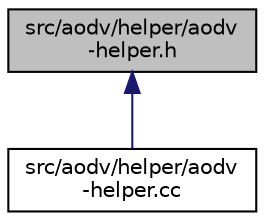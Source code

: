 digraph "src/aodv/helper/aodv-helper.h"
{
 // LATEX_PDF_SIZE
  edge [fontname="Helvetica",fontsize="10",labelfontname="Helvetica",labelfontsize="10"];
  node [fontname="Helvetica",fontsize="10",shape=record];
  Node1 [label="src/aodv/helper/aodv\l-helper.h",height=0.2,width=0.4,color="black", fillcolor="grey75", style="filled", fontcolor="black",tooltip=" "];
  Node1 -> Node2 [dir="back",color="midnightblue",fontsize="10",style="solid",fontname="Helvetica"];
  Node2 [label="src/aodv/helper/aodv\l-helper.cc",height=0.2,width=0.4,color="black", fillcolor="white", style="filled",URL="$aodv-helper_8cc.html",tooltip=" "];
}
